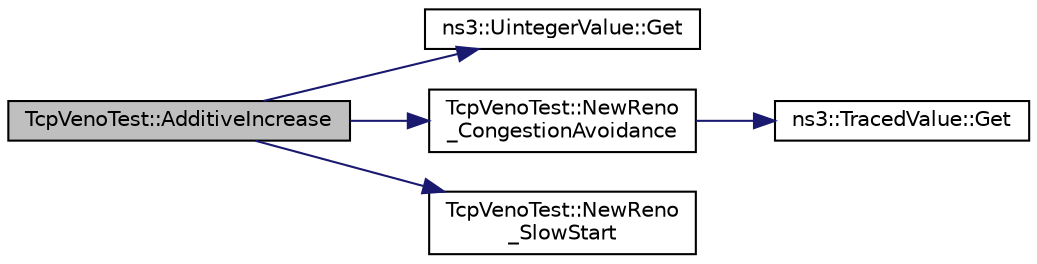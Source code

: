 digraph "TcpVenoTest::AdditiveIncrease"
{
 // LATEX_PDF_SIZE
  edge [fontname="Helvetica",fontsize="10",labelfontname="Helvetica",labelfontsize="10"];
  node [fontname="Helvetica",fontsize="10",shape=record];
  rankdir="LR";
  Node1 [label="TcpVenoTest::AdditiveIncrease",height=0.2,width=0.4,color="black", fillcolor="grey75", style="filled", fontcolor="black",tooltip="TCP Veno additive increase formula."];
  Node1 -> Node2 [color="midnightblue",fontsize="10",style="solid",fontname="Helvetica"];
  Node2 [label="ns3::UintegerValue::Get",height=0.2,width=0.4,color="black", fillcolor="white", style="filled",URL="$classns3_1_1_uinteger_value.html#a82f7ad2ff90cfebf9f6292bb6ace0a05",tooltip=" "];
  Node1 -> Node3 [color="midnightblue",fontsize="10",style="solid",fontname="Helvetica"];
  Node3 [label="TcpVenoTest::NewReno\l_CongestionAvoidance",height=0.2,width=0.4,color="black", fillcolor="white", style="filled",URL="$class_tcp_veno_test.html#a0b135bede498ad6b25f015f59c4d48ab",tooltip="Mimics the NewReno Congestion Avoidance algorithm."];
  Node3 -> Node4 [color="midnightblue",fontsize="10",style="solid",fontname="Helvetica"];
  Node4 [label="ns3::TracedValue::Get",height=0.2,width=0.4,color="black", fillcolor="white", style="filled",URL="$classns3_1_1_traced_value.html#af77ce761fca6254db42c875dd1a4cdc6",tooltip="Get the underlying value."];
  Node1 -> Node5 [color="midnightblue",fontsize="10",style="solid",fontname="Helvetica"];
  Node5 [label="TcpVenoTest::NewReno\l_SlowStart",height=0.2,width=0.4,color="black", fillcolor="white", style="filled",URL="$class_tcp_veno_test.html#aa3390435b7a8316dff0e8f67f65237e6",tooltip="Mimics the NewReno SlowStart algorithm."];
}
